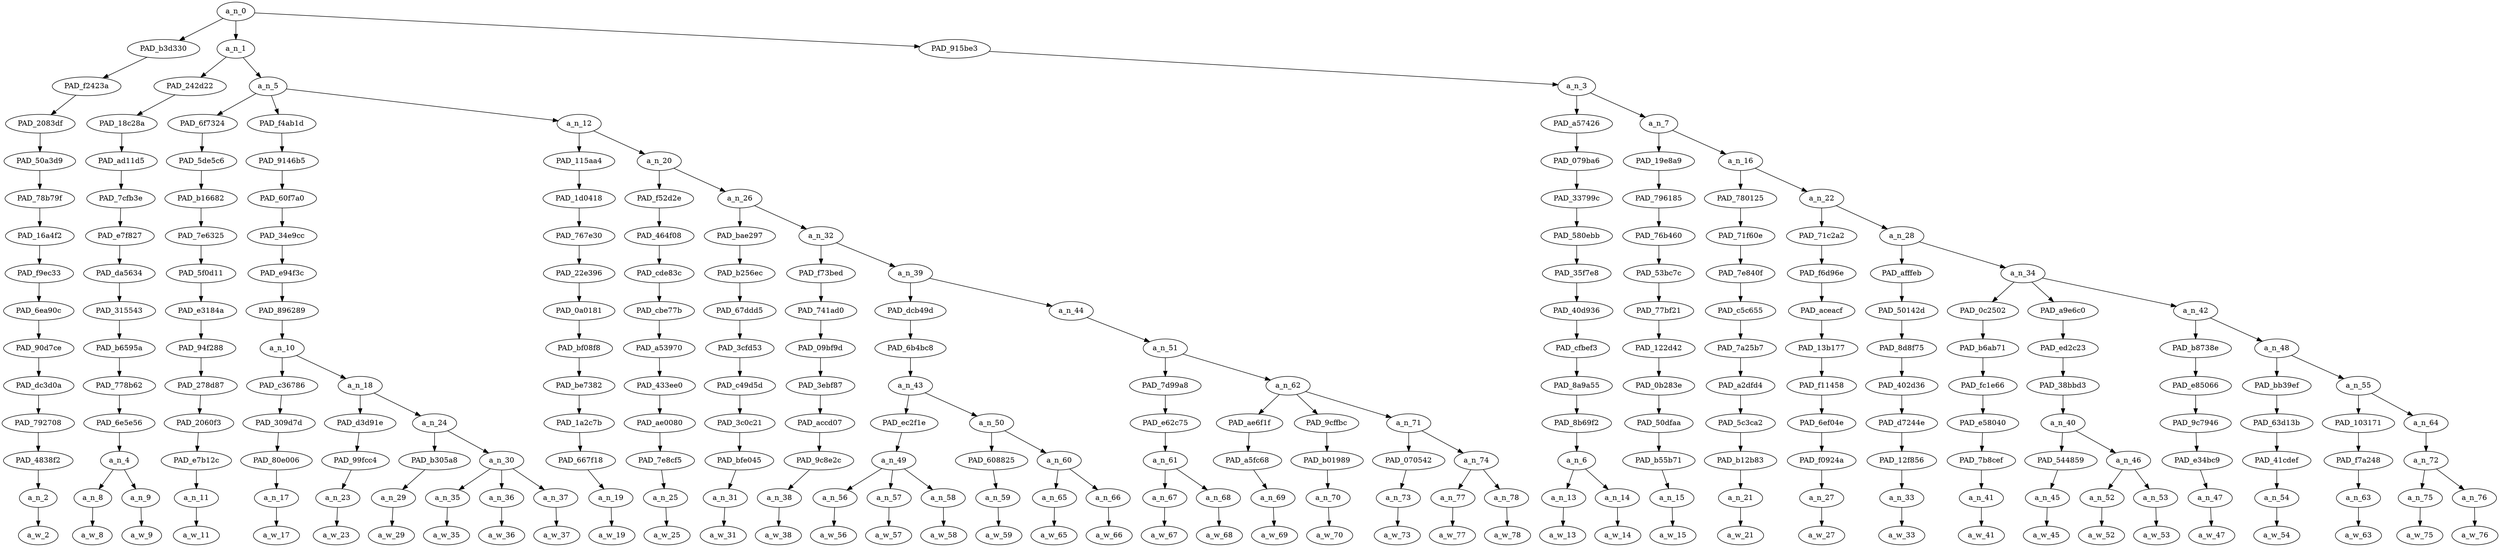 strict digraph "" {
	a_n_0	[div_dir=-1,
		index=0,
		level=14,
		pos="19.534071180555557,14!",
		text_span="[0, 1, 2, 3, 4, 5, 6, 7, 8, 9, 10, 11, 12, 13, 14, 15, 16, 17, 18, 19, 20, 21, 22, 23, 24, 25, 26, 27, 28, 29, 30, 31, 32, 33, 34, \
35, 36, 37, 38, 39, 40, 41]",
		value=1.00000001];
	PAD_b3d330	[div_dir=1,
		index=1,
		level=13,
		pos="26.0,13!",
		text_span="[26]",
		value=0.01470662];
	a_n_0 -> PAD_b3d330;
	a_n_1	[div_dir=1,
		index=0,
		level=13,
		pos="3.79296875,13!",
		text_span="[0, 1, 2, 3, 4, 5, 6, 7, 8, 9, 10, 11, 12, 13, 14, 15, 16, 17, 18, 19, 20, 21, 22, 23, 24, 25]",
		value=0.60907282];
	a_n_0 -> a_n_1;
	PAD_915be3	[div_dir=-1,
		index=2,
		level=13,
		pos="28.809244791666668,13!",
		text_span="[27, 28, 29, 30, 31, 32, 33, 34, 35, 36, 37, 38, 39, 40, 41]",
		value=0.37617632];
	a_n_0 -> PAD_915be3;
	PAD_f2423a	[div_dir=1,
		index=2,
		level=12,
		pos="26.0,12!",
		text_span="[26]",
		value=0.01470662];
	PAD_b3d330 -> PAD_f2423a;
	PAD_2083df	[div_dir=1,
		index=4,
		level=11,
		pos="26.0,11!",
		text_span="[26]",
		value=0.01470662];
	PAD_f2423a -> PAD_2083df;
	PAD_50a3d9	[div_dir=1,
		index=5,
		level=10,
		pos="26.0,10!",
		text_span="[26]",
		value=0.01470662];
	PAD_2083df -> PAD_50a3d9;
	PAD_78b79f	[div_dir=1,
		index=6,
		level=9,
		pos="26.0,9!",
		text_span="[26]",
		value=0.01470662];
	PAD_50a3d9 -> PAD_78b79f;
	PAD_16a4f2	[div_dir=1,
		index=7,
		level=8,
		pos="26.0,8!",
		text_span="[26]",
		value=0.01470662];
	PAD_78b79f -> PAD_16a4f2;
	PAD_f9ec33	[div_dir=1,
		index=8,
		level=7,
		pos="26.0,7!",
		text_span="[26]",
		value=0.01470662];
	PAD_16a4f2 -> PAD_f9ec33;
	PAD_6ea90c	[div_dir=1,
		index=9,
		level=6,
		pos="26.0,6!",
		text_span="[26]",
		value=0.01470662];
	PAD_f9ec33 -> PAD_6ea90c;
	PAD_90d7ce	[div_dir=1,
		index=9,
		level=5,
		pos="26.0,5!",
		text_span="[26]",
		value=0.01470662];
	PAD_6ea90c -> PAD_90d7ce;
	PAD_dc3d0a	[div_dir=1,
		index=11,
		level=4,
		pos="26.0,4!",
		text_span="[26]",
		value=0.01470662];
	PAD_90d7ce -> PAD_dc3d0a;
	PAD_792708	[div_dir=1,
		index=15,
		level=3,
		pos="26.0,3!",
		text_span="[26]",
		value=0.01470662];
	PAD_dc3d0a -> PAD_792708;
	PAD_4838f2	[div_dir=1,
		index=18,
		level=2,
		pos="26.0,2!",
		text_span="[26]",
		value=0.01470662];
	PAD_792708 -> PAD_4838f2;
	a_n_2	[div_dir=1,
		index=26,
		level=1,
		pos="26.0,1!",
		text_span="[26]",
		value=0.01470662];
	PAD_4838f2 -> a_n_2;
	a_w_2	[div_dir=0,
		index=26,
		level=0,
		pos="26,0!",
		text_span="[26]",
		value=and1];
	a_n_2 -> a_w_2;
	PAD_242d22	[div_dir=-1,
		index=0,
		level=12,
		pos="0.5,12!",
		text_span="[0, 1]",
		value=0.06684272];
	a_n_1 -> PAD_242d22;
	a_n_5	[div_dir=1,
		index=1,
		level=12,
		pos="7.0859375,12!",
		text_span="[2, 3, 4, 5, 6, 7, 8, 9, 10, 11, 12, 13, 14, 15, 16, 17, 18, 19, 20, 21, 22, 23, 24, 25]",
		value=0.54218155];
	a_n_1 -> a_n_5;
	PAD_18c28a	[div_dir=-1,
		index=0,
		level=11,
		pos="0.5,11!",
		text_span="[0, 1]",
		value=0.06684272];
	PAD_242d22 -> PAD_18c28a;
	PAD_ad11d5	[div_dir=-1,
		index=0,
		level=10,
		pos="0.5,10!",
		text_span="[0, 1]",
		value=0.06684272];
	PAD_18c28a -> PAD_ad11d5;
	PAD_7cfb3e	[div_dir=-1,
		index=0,
		level=9,
		pos="0.5,9!",
		text_span="[0, 1]",
		value=0.06684272];
	PAD_ad11d5 -> PAD_7cfb3e;
	PAD_e7f827	[div_dir=-1,
		index=0,
		level=8,
		pos="0.5,8!",
		text_span="[0, 1]",
		value=0.06684272];
	PAD_7cfb3e -> PAD_e7f827;
	PAD_da5634	[div_dir=-1,
		index=0,
		level=7,
		pos="0.5,7!",
		text_span="[0, 1]",
		value=0.06684272];
	PAD_e7f827 -> PAD_da5634;
	PAD_315543	[div_dir=-1,
		index=0,
		level=6,
		pos="0.5,6!",
		text_span="[0, 1]",
		value=0.06684272];
	PAD_da5634 -> PAD_315543;
	PAD_b6595a	[div_dir=-1,
		index=0,
		level=5,
		pos="0.5,5!",
		text_span="[0, 1]",
		value=0.06684272];
	PAD_315543 -> PAD_b6595a;
	PAD_778b62	[div_dir=-1,
		index=0,
		level=4,
		pos="0.5,4!",
		text_span="[0, 1]",
		value=0.06684272];
	PAD_b6595a -> PAD_778b62;
	PAD_6e5e56	[div_dir=-1,
		index=0,
		level=3,
		pos="0.5,3!",
		text_span="[0, 1]",
		value=0.06684272];
	PAD_778b62 -> PAD_6e5e56;
	a_n_4	[div_dir=-1,
		index=0,
		level=2,
		pos="0.5,2!",
		text_span="[0, 1]",
		value=0.06684272];
	PAD_6e5e56 -> a_n_4;
	a_n_8	[div_dir=-1,
		index=0,
		level=1,
		pos="0.0,1!",
		text_span="[0]",
		value=0.01816888];
	a_n_4 -> a_n_8;
	a_n_9	[div_dir=1,
		index=1,
		level=1,
		pos="1.0,1!",
		text_span="[1]",
		value=0.04862525];
	a_n_4 -> a_n_9;
	a_w_8	[div_dir=0,
		index=0,
		level=0,
		pos="0,0!",
		text_span="[0]",
		value=an];
	a_n_8 -> a_w_8;
	a_w_9	[div_dir=0,
		index=1,
		level=0,
		pos="1,0!",
		text_span="[1]",
		value=emp];
	a_n_9 -> a_w_9;
	PAD_6f7324	[div_dir=1,
		index=2,
		level=11,
		pos="8.0,11!",
		text_span="[8]",
		value=0.01491145];
	a_n_5 -> PAD_6f7324;
	PAD_f4ab1d	[div_dir=1,
		index=1,
		level=11,
		pos="3.0,11!",
		text_span="[2, 3, 4, 5, 6, 7]",
		value=0.18065812];
	a_n_5 -> PAD_f4ab1d;
	a_n_12	[div_dir=1,
		index=3,
		level=11,
		pos="10.2578125,11!",
		text_span="[9, 10, 11, 12, 13, 14, 15, 16, 17, 18, 19, 20, 21, 22, 23, 24, 25]",
		value=0.34654241];
	a_n_5 -> a_n_12;
	PAD_5de5c6	[div_dir=1,
		index=2,
		level=10,
		pos="8.0,10!",
		text_span="[8]",
		value=0.01491145];
	PAD_6f7324 -> PAD_5de5c6;
	PAD_b16682	[div_dir=1,
		index=2,
		level=9,
		pos="8.0,9!",
		text_span="[8]",
		value=0.01491145];
	PAD_5de5c6 -> PAD_b16682;
	PAD_7e6325	[div_dir=1,
		index=2,
		level=8,
		pos="8.0,8!",
		text_span="[8]",
		value=0.01491145];
	PAD_b16682 -> PAD_7e6325;
	PAD_5f0d11	[div_dir=1,
		index=2,
		level=7,
		pos="8.0,7!",
		text_span="[8]",
		value=0.01491145];
	PAD_7e6325 -> PAD_5f0d11;
	PAD_e3184a	[div_dir=1,
		index=2,
		level=6,
		pos="8.0,6!",
		text_span="[8]",
		value=0.01491145];
	PAD_5f0d11 -> PAD_e3184a;
	PAD_94f288	[div_dir=1,
		index=2,
		level=5,
		pos="8.0,5!",
		text_span="[8]",
		value=0.01491145];
	PAD_e3184a -> PAD_94f288;
	PAD_278d87	[div_dir=1,
		index=3,
		level=4,
		pos="8.0,4!",
		text_span="[8]",
		value=0.01491145];
	PAD_94f288 -> PAD_278d87;
	PAD_2060f3	[div_dir=1,
		index=4,
		level=3,
		pos="8.0,3!",
		text_span="[8]",
		value=0.01491145];
	PAD_278d87 -> PAD_2060f3;
	PAD_e7b12c	[div_dir=1,
		index=5,
		level=2,
		pos="8.0,2!",
		text_span="[8]",
		value=0.01491145];
	PAD_2060f3 -> PAD_e7b12c;
	a_n_11	[div_dir=1,
		index=8,
		level=1,
		pos="8.0,1!",
		text_span="[8]",
		value=0.01491145];
	PAD_e7b12c -> a_n_11;
	a_w_11	[div_dir=0,
		index=8,
		level=0,
		pos="8,0!",
		text_span="[8]",
		value=and];
	a_n_11 -> a_w_11;
	PAD_9146b5	[div_dir=1,
		index=1,
		level=10,
		pos="3.0,10!",
		text_span="[2, 3, 4, 5, 6, 7]",
		value=0.18065812];
	PAD_f4ab1d -> PAD_9146b5;
	PAD_60f7a0	[div_dir=1,
		index=1,
		level=9,
		pos="3.0,9!",
		text_span="[2, 3, 4, 5, 6, 7]",
		value=0.18065812];
	PAD_9146b5 -> PAD_60f7a0;
	PAD_34e9cc	[div_dir=1,
		index=1,
		level=8,
		pos="3.0,8!",
		text_span="[2, 3, 4, 5, 6, 7]",
		value=0.18065812];
	PAD_60f7a0 -> PAD_34e9cc;
	PAD_e94f3c	[div_dir=1,
		index=1,
		level=7,
		pos="3.0,7!",
		text_span="[2, 3, 4, 5, 6, 7]",
		value=0.18065812];
	PAD_34e9cc -> PAD_e94f3c;
	PAD_896289	[div_dir=1,
		index=1,
		level=6,
		pos="3.0,6!",
		text_span="[2, 3, 4, 5, 6, 7]",
		value=0.18065812];
	PAD_e94f3c -> PAD_896289;
	a_n_10	[div_dir=1,
		index=1,
		level=5,
		pos="3.0,5!",
		text_span="[2, 3, 4, 5, 6, 7]",
		value=0.18065812];
	PAD_896289 -> a_n_10;
	PAD_c36786	[div_dir=1,
		index=1,
		level=4,
		pos="2.0,4!",
		text_span="[2]",
		value=0.02148224];
	a_n_10 -> PAD_c36786;
	a_n_18	[div_dir=1,
		index=2,
		level=4,
		pos="4.0,4!",
		text_span="[3, 4, 5, 6, 7]",
		value=0.15912809];
	a_n_10 -> a_n_18;
	PAD_309d7d	[div_dir=1,
		index=1,
		level=3,
		pos="2.0,3!",
		text_span="[2]",
		value=0.02148224];
	PAD_c36786 -> PAD_309d7d;
	PAD_80e006	[div_dir=1,
		index=1,
		level=2,
		pos="2.0,2!",
		text_span="[2]",
		value=0.02148224];
	PAD_309d7d -> PAD_80e006;
	a_n_17	[div_dir=1,
		index=2,
		level=1,
		pos="2.0,1!",
		text_span="[2]",
		value=0.02148224];
	PAD_80e006 -> a_n_17;
	a_w_17	[div_dir=0,
		index=2,
		level=0,
		pos="2,0!",
		text_span="[2]",
		value=is];
	a_n_17 -> a_w_17;
	PAD_d3d91e	[div_dir=-1,
		index=2,
		level=3,
		pos="3.0,3!",
		text_span="[3]",
		value=0.02690580];
	a_n_18 -> PAD_d3d91e;
	a_n_24	[div_dir=1,
		index=3,
		level=3,
		pos="5.0,3!",
		text_span="[4, 5, 6, 7]",
		value=0.13218811];
	a_n_18 -> a_n_24;
	PAD_99fcc4	[div_dir=-1,
		index=2,
		level=2,
		pos="3.0,2!",
		text_span="[3]",
		value=0.02690580];
	PAD_d3d91e -> PAD_99fcc4;
	a_n_23	[div_dir=-1,
		index=3,
		level=1,
		pos="3.0,1!",
		text_span="[3]",
		value=0.02690580];
	PAD_99fcc4 -> a_n_23;
	a_w_23	[div_dir=0,
		index=3,
		level=0,
		pos="3,0!",
		text_span="[3]",
		value=generated];
	a_n_23 -> a_w_23;
	PAD_b305a8	[div_dir=-1,
		index=3,
		level=2,
		pos="4.0,2!",
		text_span="[4]",
		value=0.01914610];
	a_n_24 -> PAD_b305a8;
	a_n_30	[div_dir=1,
		index=4,
		level=2,
		pos="6.0,2!",
		text_span="[5, 6, 7]",
		value=0.11298293];
	a_n_24 -> a_n_30;
	a_n_29	[div_dir=-1,
		index=4,
		level=1,
		pos="4.0,1!",
		text_span="[4]",
		value=0.01914610];
	PAD_b305a8 -> a_n_29;
	a_w_29	[div_dir=0,
		index=4,
		level=0,
		pos="4,0!",
		text_span="[4]",
		value=via];
	a_n_29 -> a_w_29;
	a_n_35	[div_dir=-1,
		index=5,
		level=1,
		pos="5.0,1!",
		text_span="[5]",
		value=0.01811733];
	a_n_30 -> a_n_35;
	a_n_36	[div_dir=1,
		index=6,
		level=1,
		pos="6.0,1!",
		text_span="[6]",
		value=0.05423168];
	a_n_30 -> a_n_36;
	a_n_37	[div_dir=1,
		index=7,
		level=1,
		pos="7.0,1!",
		text_span="[7]",
		value=0.04055831];
	a_n_30 -> a_n_37;
	a_w_35	[div_dir=0,
		index=5,
		level=0,
		pos="5,0!",
		text_span="[5]",
		value=the];
	a_n_35 -> a_w_35;
	a_w_36	[div_dir=0,
		index=6,
		level=0,
		pos="6,0!",
		text_span="[6]",
		value=atomic];
	a_n_36 -> a_w_36;
	a_w_37	[div_dir=0,
		index=7,
		level=0,
		pos="7,0!",
		text_span="[7]",
		value=explosion];
	a_n_37 -> a_w_37;
	PAD_115aa4	[div_dir=1,
		index=3,
		level=10,
		pos="9.0,10!",
		text_span="[9]",
		value=0.01321803];
	a_n_12 -> PAD_115aa4;
	a_n_20	[div_dir=1,
		index=4,
		level=10,
		pos="11.515625,10!",
		text_span="[10, 11, 12, 13, 14, 15, 16, 17, 18, 19, 20, 21, 22, 23, 24, 25]",
		value=0.33327131];
	a_n_12 -> a_n_20;
	PAD_1d0418	[div_dir=1,
		index=3,
		level=9,
		pos="9.0,9!",
		text_span="[9]",
		value=0.01321803];
	PAD_115aa4 -> PAD_1d0418;
	PAD_767e30	[div_dir=1,
		index=3,
		level=8,
		pos="9.0,8!",
		text_span="[9]",
		value=0.01321803];
	PAD_1d0418 -> PAD_767e30;
	PAD_22e396	[div_dir=1,
		index=3,
		level=7,
		pos="9.0,7!",
		text_span="[9]",
		value=0.01321803];
	PAD_767e30 -> PAD_22e396;
	PAD_0a0181	[div_dir=1,
		index=3,
		level=6,
		pos="9.0,6!",
		text_span="[9]",
		value=0.01321803];
	PAD_22e396 -> PAD_0a0181;
	PAD_bf08f8	[div_dir=1,
		index=3,
		level=5,
		pos="9.0,5!",
		text_span="[9]",
		value=0.01321803];
	PAD_0a0181 -> PAD_bf08f8;
	PAD_be7382	[div_dir=1,
		index=4,
		level=4,
		pos="9.0,4!",
		text_span="[9]",
		value=0.01321803];
	PAD_bf08f8 -> PAD_be7382;
	PAD_1a2c7b	[div_dir=1,
		index=5,
		level=3,
		pos="9.0,3!",
		text_span="[9]",
		value=0.01321803];
	PAD_be7382 -> PAD_1a2c7b;
	PAD_667f18	[div_dir=1,
		index=6,
		level=2,
		pos="9.0,2!",
		text_span="[9]",
		value=0.01321803];
	PAD_1a2c7b -> PAD_667f18;
	a_n_19	[div_dir=1,
		index=9,
		level=1,
		pos="9.0,1!",
		text_span="[9]",
		value=0.01321803];
	PAD_667f18 -> a_n_19;
	a_w_19	[div_dir=0,
		index=9,
		level=0,
		pos="9,0!",
		text_span="[9]",
		value=could];
	a_n_19 -> a_w_19;
	PAD_f52d2e	[div_dir=1,
		index=4,
		level=9,
		pos="10.0,9!",
		text_span="[10]",
		value=0.01148617];
	a_n_20 -> PAD_f52d2e;
	a_n_26	[div_dir=1,
		index=5,
		level=9,
		pos="13.03125,9!",
		text_span="[11, 12, 13, 14, 15, 16, 17, 18, 19, 20, 21, 22, 23, 24, 25]",
		value=0.32173925];
	a_n_20 -> a_n_26;
	PAD_464f08	[div_dir=1,
		index=4,
		level=8,
		pos="10.0,8!",
		text_span="[10]",
		value=0.01148617];
	PAD_f52d2e -> PAD_464f08;
	PAD_cde83c	[div_dir=1,
		index=4,
		level=7,
		pos="10.0,7!",
		text_span="[10]",
		value=0.01148617];
	PAD_464f08 -> PAD_cde83c;
	PAD_cbe77b	[div_dir=1,
		index=4,
		level=6,
		pos="10.0,6!",
		text_span="[10]",
		value=0.01148617];
	PAD_cde83c -> PAD_cbe77b;
	PAD_a53970	[div_dir=1,
		index=4,
		level=5,
		pos="10.0,5!",
		text_span="[10]",
		value=0.01148617];
	PAD_cbe77b -> PAD_a53970;
	PAD_433ee0	[div_dir=1,
		index=5,
		level=4,
		pos="10.0,4!",
		text_span="[10]",
		value=0.01148617];
	PAD_a53970 -> PAD_433ee0;
	PAD_ae0080	[div_dir=1,
		index=6,
		level=3,
		pos="10.0,3!",
		text_span="[10]",
		value=0.01148617];
	PAD_433ee0 -> PAD_ae0080;
	PAD_7e8cf5	[div_dir=1,
		index=7,
		level=2,
		pos="10.0,2!",
		text_span="[10]",
		value=0.01148617];
	PAD_ae0080 -> PAD_7e8cf5;
	a_n_25	[div_dir=1,
		index=10,
		level=1,
		pos="10.0,1!",
		text_span="[10]",
		value=0.01148617];
	PAD_7e8cf5 -> a_n_25;
	a_w_25	[div_dir=0,
		index=10,
		level=0,
		pos="10,0!",
		text_span="[10]",
		value=be];
	a_n_25 -> a_w_25;
	PAD_bae297	[div_dir=1,
		index=5,
		level=8,
		pos="11.0,8!",
		text_span="[11]",
		value=0.02024483];
	a_n_26 -> PAD_bae297;
	a_n_32	[div_dir=1,
		index=6,
		level=8,
		pos="15.0625,8!",
		text_span="[12, 13, 14, 15, 16, 17, 18, 19, 20, 21, 22, 23, 24, 25]",
		value=0.30145394];
	a_n_26 -> a_n_32;
	PAD_b256ec	[div_dir=1,
		index=5,
		level=7,
		pos="11.0,7!",
		text_span="[11]",
		value=0.02024483];
	PAD_bae297 -> PAD_b256ec;
	PAD_67ddd5	[div_dir=1,
		index=5,
		level=6,
		pos="11.0,6!",
		text_span="[11]",
		value=0.02024483];
	PAD_b256ec -> PAD_67ddd5;
	PAD_3cfd53	[div_dir=1,
		index=5,
		level=5,
		pos="11.0,5!",
		text_span="[11]",
		value=0.02024483];
	PAD_67ddd5 -> PAD_3cfd53;
	PAD_c49d5d	[div_dir=1,
		index=6,
		level=4,
		pos="11.0,4!",
		text_span="[11]",
		value=0.02024483];
	PAD_3cfd53 -> PAD_c49d5d;
	PAD_3c0c21	[div_dir=1,
		index=7,
		level=3,
		pos="11.0,3!",
		text_span="[11]",
		value=0.02024483];
	PAD_c49d5d -> PAD_3c0c21;
	PAD_bfe045	[div_dir=1,
		index=8,
		level=2,
		pos="11.0,2!",
		text_span="[11]",
		value=0.02024483];
	PAD_3c0c21 -> PAD_bfe045;
	a_n_31	[div_dir=1,
		index=11,
		level=1,
		pos="11.0,1!",
		text_span="[11]",
		value=0.02024483];
	PAD_bfe045 -> a_n_31;
	a_w_31	[div_dir=0,
		index=11,
		level=0,
		pos="11,0!",
		text_span="[11]",
		value=created];
	a_n_31 -> a_w_31;
	PAD_f73bed	[div_dir=-1,
		index=6,
		level=7,
		pos="12.0,7!",
		text_span="[12]",
		value=0.01366323];
	a_n_32 -> PAD_f73bed;
	a_n_39	[div_dir=1,
		index=7,
		level=7,
		pos="18.125,7!",
		text_span="[13, 14, 15, 16, 17, 18, 19, 20, 21, 22, 23, 24, 25]",
		value=0.28775243];
	a_n_32 -> a_n_39;
	PAD_741ad0	[div_dir=-1,
		index=6,
		level=6,
		pos="12.0,6!",
		text_span="[12]",
		value=0.01366323];
	PAD_f73bed -> PAD_741ad0;
	PAD_09bf9d	[div_dir=-1,
		index=6,
		level=5,
		pos="12.0,5!",
		text_span="[12]",
		value=0.01366323];
	PAD_741ad0 -> PAD_09bf9d;
	PAD_3ebf87	[div_dir=-1,
		index=7,
		level=4,
		pos="12.0,4!",
		text_span="[12]",
		value=0.01366323];
	PAD_09bf9d -> PAD_3ebf87;
	PAD_accd07	[div_dir=-1,
		index=8,
		level=3,
		pos="12.0,3!",
		text_span="[12]",
		value=0.01366323];
	PAD_3ebf87 -> PAD_accd07;
	PAD_9c8e2c	[div_dir=-1,
		index=9,
		level=2,
		pos="12.0,2!",
		text_span="[12]",
		value=0.01366323];
	PAD_accd07 -> PAD_9c8e2c;
	a_n_38	[div_dir=-1,
		index=12,
		level=1,
		pos="12.0,1!",
		text_span="[12]",
		value=0.01366323];
	PAD_9c8e2c -> a_n_38;
	a_w_38	[div_dir=0,
		index=12,
		level=0,
		pos="12,0!",
		text_span="[12]",
		value=over];
	a_n_38 -> a_w_38;
	PAD_dcb49d	[div_dir=1,
		index=7,
		level=6,
		pos="15.375,6!",
		text_span="[13, 14, 15, 16, 17, 18]",
		value=0.12873370];
	a_n_39 -> PAD_dcb49d;
	a_n_44	[div_dir=1,
		index=8,
		level=6,
		pos="20.875,6!",
		text_span="[19, 20, 21, 22, 23, 24, 25]",
		value=0.15897855];
	a_n_39 -> a_n_44;
	PAD_6b4bc8	[div_dir=1,
		index=7,
		level=5,
		pos="15.375,5!",
		text_span="[13, 14, 15, 16, 17, 18]",
		value=0.12873370];
	PAD_dcb49d -> PAD_6b4bc8;
	a_n_43	[div_dir=1,
		index=8,
		level=4,
		pos="15.375,4!",
		text_span="[13, 14, 15, 16, 17, 18]",
		value=0.12873370];
	PAD_6b4bc8 -> a_n_43;
	PAD_ec2f1e	[div_dir=1,
		index=9,
		level=3,
		pos="14.0,3!",
		text_span="[13, 14, 15]",
		value=0.07736241];
	a_n_43 -> PAD_ec2f1e;
	a_n_50	[div_dir=-1,
		index=10,
		level=3,
		pos="16.75,3!",
		text_span="[16, 17, 18]",
		value=0.05135021];
	a_n_43 -> a_n_50;
	a_n_49	[div_dir=1,
		index=10,
		level=2,
		pos="14.0,2!",
		text_span="[13, 14, 15]",
		value=0.07736241];
	PAD_ec2f1e -> a_n_49;
	a_n_56	[div_dir=1,
		index=13,
		level=1,
		pos="13.0,1!",
		text_span="[13]",
		value=0.01382356];
	a_n_49 -> a_n_56;
	a_n_57	[div_dir=1,
		index=14,
		level=1,
		pos="14.0,1!",
		text_span="[14]",
		value=0.03785792];
	a_n_49 -> a_n_57;
	a_n_58	[div_dir=1,
		index=15,
		level=1,
		pos="15.0,1!",
		text_span="[15]",
		value=0.02563860];
	a_n_49 -> a_n_58;
	a_w_56	[div_dir=0,
		index=13,
		level=0,
		pos="13,0!",
		text_span="[13]",
		value=the1];
	a_n_56 -> a_w_56;
	a_w_57	[div_dir=0,
		index=14,
		level=0,
		pos="14,0!",
		text_span="[14]",
		value=continent];
	a_n_57 -> a_w_57;
	a_w_58	[div_dir=0,
		index=15,
		level=0,
		pos="15,0!",
		text_span="[15]",
		value=miles];
	a_n_58 -> a_w_58;
	PAD_608825	[div_dir=1,
		index=11,
		level=2,
		pos="16.0,2!",
		text_span="[16]",
		value=0.01432721];
	a_n_50 -> PAD_608825;
	a_n_60	[div_dir=-1,
		index=12,
		level=2,
		pos="17.5,2!",
		text_span="[17, 18]",
		value=0.03701102];
	a_n_50 -> a_n_60;
	a_n_59	[div_dir=1,
		index=16,
		level=1,
		pos="16.0,1!",
		text_span="[16]",
		value=0.01432721];
	PAD_608825 -> a_n_59;
	a_w_59	[div_dir=0,
		index=16,
		level=0,
		pos="16,0!",
		text_span="[16]",
		value=in];
	a_n_59 -> a_w_59;
	a_n_65	[div_dir=-1,
		index=17,
		level=1,
		pos="17.0,1!",
		text_span="[17]",
		value=0.01399883];
	a_n_60 -> a_n_65;
	a_n_66	[div_dir=-1,
		index=18,
		level=1,
		pos="18.0,1!",
		text_span="[18]",
		value=0.02296892];
	a_n_60 -> a_n_66;
	a_w_65	[div_dir=0,
		index=17,
		level=0,
		pos="17,0!",
		text_span="[17]",
		value=the2];
	a_n_65 -> a_w_65;
	a_w_66	[div_dir=0,
		index=18,
		level=0,
		pos="18,0!",
		text_span="[18]",
		value=air];
	a_n_66 -> a_w_66;
	a_n_51	[div_dir=1,
		index=8,
		level=5,
		pos="20.875,5!",
		text_span="[19, 20, 21, 22, 23, 24, 25]",
		value=0.15894327];
	a_n_44 -> a_n_51;
	PAD_7d99a8	[div_dir=-1,
		index=9,
		level=4,
		pos="19.5,4!",
		text_span="[19, 20]",
		value=0.07537887];
	a_n_51 -> PAD_7d99a8;
	a_n_62	[div_dir=1,
		index=10,
		level=4,
		pos="22.25,4!",
		text_span="[21, 22, 23, 24, 25]",
		value=0.08352913];
	a_n_51 -> a_n_62;
	PAD_e62c75	[div_dir=-1,
		index=11,
		level=3,
		pos="19.5,3!",
		text_span="[19, 20]",
		value=0.07537887];
	PAD_7d99a8 -> PAD_e62c75;
	a_n_61	[div_dir=-1,
		index=13,
		level=2,
		pos="19.5,2!",
		text_span="[19, 20]",
		value=0.07537887];
	PAD_e62c75 -> a_n_61;
	a_n_67	[div_dir=1,
		index=19,
		level=1,
		pos="19.0,1!",
		text_span="[19]",
		value=0.01882282];
	a_n_61 -> a_n_67;
	a_n_68	[div_dir=-1,
		index=20,
		level=1,
		pos="20.0,1!",
		text_span="[20]",
		value=0.05650134];
	a_n_61 -> a_n_68;
	a_w_67	[div_dir=0,
		index=19,
		level=0,
		pos="19,0!",
		text_span="[19]",
		value=the3];
	a_n_67 -> a_w_67;
	a_w_68	[div_dir=0,
		index=20,
		level=0,
		pos="20,0!",
		text_span="[20]",
		value=fallout];
	a_n_68 -> a_w_68;
	PAD_ae6f1f	[div_dir=1,
		index=12,
		level=3,
		pos="21.0,3!",
		text_span="[21]",
		value=0.01562820];
	a_n_62 -> PAD_ae6f1f;
	PAD_9cffbc	[div_dir=1,
		index=13,
		level=3,
		pos="22.0,3!",
		text_span="[22]",
		value=0.01918807];
	a_n_62 -> PAD_9cffbc;
	a_n_71	[div_dir=1,
		index=14,
		level=3,
		pos="23.75,3!",
		text_span="[23, 24, 25]",
		value=0.04863755];
	a_n_62 -> a_n_71;
	PAD_a5fc68	[div_dir=1,
		index=14,
		level=2,
		pos="21.0,2!",
		text_span="[21]",
		value=0.01562820];
	PAD_ae6f1f -> PAD_a5fc68;
	a_n_69	[div_dir=1,
		index=21,
		level=1,
		pos="21.0,1!",
		text_span="[21]",
		value=0.01562820];
	PAD_a5fc68 -> a_n_69;
	a_w_69	[div_dir=0,
		index=21,
		level=0,
		pos="21,0!",
		text_span="[21]",
		value=would];
	a_n_69 -> a_w_69;
	PAD_b01989	[div_dir=1,
		index=15,
		level=2,
		pos="22.0,2!",
		text_span="[22]",
		value=0.01918807];
	PAD_9cffbc -> PAD_b01989;
	a_n_70	[div_dir=1,
		index=22,
		level=1,
		pos="22.0,1!",
		text_span="[22]",
		value=0.01918807];
	PAD_b01989 -> a_n_70;
	a_w_70	[div_dir=0,
		index=22,
		level=0,
		pos="22,0!",
		text_span="[22]",
		value=likely];
	a_n_70 -> a_w_70;
	PAD_070542	[div_dir=-1,
		index=16,
		level=2,
		pos="23.0,2!",
		text_span="[23]",
		value=0.01538376];
	a_n_71 -> PAD_070542;
	a_n_74	[div_dir=1,
		index=17,
		level=2,
		pos="24.5,2!",
		text_span="[24, 25]",
		value=0.03320641];
	a_n_71 -> a_n_74;
	a_n_73	[div_dir=-1,
		index=23,
		level=1,
		pos="23.0,1!",
		text_span="[23]",
		value=0.01538376];
	PAD_070542 -> a_n_73;
	a_w_73	[div_dir=0,
		index=23,
		level=0,
		pos="23,0!",
		text_span="[23]",
		value=stay];
	a_n_73 -> a_w_73;
	a_n_77	[div_dir=1,
		index=24,
		level=1,
		pos="24.0,1!",
		text_span="[24]",
		value=0.01259476];
	a_n_74 -> a_n_77;
	a_n_78	[div_dir=1,
		index=25,
		level=1,
		pos="25.0,1!",
		text_span="[25]",
		value=0.02052278];
	a_n_74 -> a_n_78;
	a_w_77	[div_dir=0,
		index=24,
		level=0,
		pos="24,0!",
		text_span="[24]",
		value=in1];
	a_n_77 -> a_w_77;
	a_w_78	[div_dir=0,
		index=25,
		level=0,
		pos="25,0!",
		text_span="[25]",
		value=space];
	a_n_78 -> a_w_78;
	a_n_3	[div_dir=-1,
		index=3,
		level=12,
		pos="28.809244791666668,12!",
		text_span="[27, 28, 29, 30, 31, 32, 33, 34, 35, 36, 37, 38, 39, 40, 41]",
		value=0.37617632];
	PAD_915be3 -> a_n_3;
	PAD_a57426	[div_dir=-1,
		index=5,
		level=11,
		pos="27.5,11!",
		text_span="[27, 28]",
		value=0.07281296];
	a_n_3 -> PAD_a57426;
	a_n_7	[div_dir=-1,
		index=6,
		level=11,
		pos="30.118489583333336,11!",
		text_span="[29, 30, 31, 32, 33, 34, 35, 36, 37, 38, 39, 40, 41]",
		value=0.30321593];
	a_n_3 -> a_n_7;
	PAD_079ba6	[div_dir=-1,
		index=6,
		level=10,
		pos="27.5,10!",
		text_span="[27, 28]",
		value=0.07281296];
	PAD_a57426 -> PAD_079ba6;
	PAD_33799c	[div_dir=-1,
		index=7,
		level=9,
		pos="27.5,9!",
		text_span="[27, 28]",
		value=0.07281296];
	PAD_079ba6 -> PAD_33799c;
	PAD_580ebb	[div_dir=-1,
		index=8,
		level=8,
		pos="27.5,8!",
		text_span="[27, 28]",
		value=0.07281296];
	PAD_33799c -> PAD_580ebb;
	PAD_35f7e8	[div_dir=-1,
		index=9,
		level=7,
		pos="27.5,7!",
		text_span="[27, 28]",
		value=0.07281296];
	PAD_580ebb -> PAD_35f7e8;
	PAD_40d936	[div_dir=-1,
		index=10,
		level=6,
		pos="27.5,6!",
		text_span="[27, 28]",
		value=0.07281296];
	PAD_35f7e8 -> PAD_40d936;
	PAD_cfbef3	[div_dir=-1,
		index=10,
		level=5,
		pos="27.5,5!",
		text_span="[27, 28]",
		value=0.07281296];
	PAD_40d936 -> PAD_cfbef3;
	PAD_8a9a55	[div_dir=-1,
		index=12,
		level=4,
		pos="27.5,4!",
		text_span="[27, 28]",
		value=0.07281296];
	PAD_cfbef3 -> PAD_8a9a55;
	PAD_8b69f2	[div_dir=-1,
		index=16,
		level=3,
		pos="27.5,3!",
		text_span="[27, 28]",
		value=0.07281296];
	PAD_8a9a55 -> PAD_8b69f2;
	a_n_6	[div_dir=-1,
		index=19,
		level=2,
		pos="27.5,2!",
		text_span="[27, 28]",
		value=0.07281296];
	PAD_8b69f2 -> a_n_6;
	a_n_13	[div_dir=1,
		index=27,
		level=1,
		pos="27.0,1!",
		text_span="[27]",
		value=0.01914007];
	a_n_6 -> a_n_13;
	a_n_14	[div_dir=-1,
		index=28,
		level=1,
		pos="28.0,1!",
		text_span="[28]",
		value=0.05344045];
	a_n_6 -> a_n_14;
	a_w_13	[div_dir=0,
		index=27,
		level=0,
		pos="27,0!",
		text_span="[27]",
		value=the4];
	a_n_13 -> a_w_13;
	a_w_14	[div_dir=0,
		index=28,
		level=0,
		pos="28,0!",
		text_span="[28]",
		value=housing];
	a_n_14 -> a_w_14;
	PAD_19e8a9	[div_dir=1,
		index=7,
		level=10,
		pos="29.0,10!",
		text_span="[29]",
		value=0.01724801];
	a_n_7 -> PAD_19e8a9;
	a_n_16	[div_dir=-1,
		index=8,
		level=10,
		pos="31.236979166666668,10!",
		text_span="[30, 31, 32, 33, 34, 35, 36, 37, 38, 39, 40, 41]",
		value=0.28590108];
	a_n_7 -> a_n_16;
	PAD_796185	[div_dir=1,
		index=8,
		level=9,
		pos="29.0,9!",
		text_span="[29]",
		value=0.01724801];
	PAD_19e8a9 -> PAD_796185;
	PAD_76b460	[div_dir=1,
		index=9,
		level=8,
		pos="29.0,8!",
		text_span="[29]",
		value=0.01724801];
	PAD_796185 -> PAD_76b460;
	PAD_53bc7c	[div_dir=1,
		index=10,
		level=7,
		pos="29.0,7!",
		text_span="[29]",
		value=0.01724801];
	PAD_76b460 -> PAD_53bc7c;
	PAD_77bf21	[div_dir=1,
		index=11,
		level=6,
		pos="29.0,6!",
		text_span="[29]",
		value=0.01724801];
	PAD_53bc7c -> PAD_77bf21;
	PAD_122d42	[div_dir=1,
		index=11,
		level=5,
		pos="29.0,5!",
		text_span="[29]",
		value=0.01724801];
	PAD_77bf21 -> PAD_122d42;
	PAD_0b283e	[div_dir=1,
		index=13,
		level=4,
		pos="29.0,4!",
		text_span="[29]",
		value=0.01724801];
	PAD_122d42 -> PAD_0b283e;
	PAD_50dfaa	[div_dir=1,
		index=17,
		level=3,
		pos="29.0,3!",
		text_span="[29]",
		value=0.01724801];
	PAD_0b283e -> PAD_50dfaa;
	PAD_b55b71	[div_dir=1,
		index=20,
		level=2,
		pos="29.0,2!",
		text_span="[29]",
		value=0.01724801];
	PAD_50dfaa -> PAD_b55b71;
	a_n_15	[div_dir=1,
		index=29,
		level=1,
		pos="29.0,1!",
		text_span="[29]",
		value=0.01724801];
	PAD_b55b71 -> a_n_15;
	a_w_15	[div_dir=0,
		index=29,
		level=0,
		pos="29,0!",
		text_span="[29]",
		value=could1];
	a_n_15 -> a_w_15;
	PAD_780125	[div_dir=1,
		index=9,
		level=9,
		pos="30.0,9!",
		text_span="[30]",
		value=0.01449569];
	a_n_16 -> PAD_780125;
	a_n_22	[div_dir=-1,
		index=10,
		level=9,
		pos="32.473958333333336,9!",
		text_span="[31, 32, 33, 34, 35, 36, 37, 38, 39, 40, 41]",
		value=0.27129273];
	a_n_16 -> a_n_22;
	PAD_71f60e	[div_dir=1,
		index=10,
		level=8,
		pos="30.0,8!",
		text_span="[30]",
		value=0.01449569];
	PAD_780125 -> PAD_71f60e;
	PAD_7e840f	[div_dir=1,
		index=11,
		level=7,
		pos="30.0,7!",
		text_span="[30]",
		value=0.01449569];
	PAD_71f60e -> PAD_7e840f;
	PAD_c5c655	[div_dir=1,
		index=12,
		level=6,
		pos="30.0,6!",
		text_span="[30]",
		value=0.01449569];
	PAD_7e840f -> PAD_c5c655;
	PAD_7a25b7	[div_dir=1,
		index=12,
		level=5,
		pos="30.0,5!",
		text_span="[30]",
		value=0.01449569];
	PAD_c5c655 -> PAD_7a25b7;
	PAD_a2dfd4	[div_dir=1,
		index=14,
		level=4,
		pos="30.0,4!",
		text_span="[30]",
		value=0.01449569];
	PAD_7a25b7 -> PAD_a2dfd4;
	PAD_5c3ca2	[div_dir=1,
		index=18,
		level=3,
		pos="30.0,3!",
		text_span="[30]",
		value=0.01449569];
	PAD_a2dfd4 -> PAD_5c3ca2;
	PAD_b12b83	[div_dir=1,
		index=21,
		level=2,
		pos="30.0,2!",
		text_span="[30]",
		value=0.01449569];
	PAD_5c3ca2 -> PAD_b12b83;
	a_n_21	[div_dir=1,
		index=30,
		level=1,
		pos="30.0,1!",
		text_span="[30]",
		value=0.01449569];
	PAD_b12b83 -> a_n_21;
	a_w_21	[div_dir=0,
		index=30,
		level=0,
		pos="30,0!",
		text_span="[30]",
		value=be1];
	a_n_21 -> a_w_21;
	PAD_71c2a2	[div_dir=1,
		index=11,
		level=8,
		pos="31.0,8!",
		text_span="[31]",
		value=0.02352725];
	a_n_22 -> PAD_71c2a2;
	a_n_28	[div_dir=-1,
		index=12,
		level=8,
		pos="33.94791666666667,8!",
		text_span="[32, 33, 34, 35, 36, 37, 38, 39, 40, 41]",
		value=0.24763833];
	a_n_22 -> a_n_28;
	PAD_f6d96e	[div_dir=1,
		index=12,
		level=7,
		pos="31.0,7!",
		text_span="[31]",
		value=0.02352725];
	PAD_71c2a2 -> PAD_f6d96e;
	PAD_aceacf	[div_dir=1,
		index=13,
		level=6,
		pos="31.0,6!",
		text_span="[31]",
		value=0.02352725];
	PAD_f6d96e -> PAD_aceacf;
	PAD_13b177	[div_dir=1,
		index=13,
		level=5,
		pos="31.0,5!",
		text_span="[31]",
		value=0.02352725];
	PAD_aceacf -> PAD_13b177;
	PAD_f11458	[div_dir=1,
		index=15,
		level=4,
		pos="31.0,4!",
		text_span="[31]",
		value=0.02352725];
	PAD_13b177 -> PAD_f11458;
	PAD_6ef04e	[div_dir=1,
		index=19,
		level=3,
		pos="31.0,3!",
		text_span="[31]",
		value=0.02352725];
	PAD_f11458 -> PAD_6ef04e;
	PAD_f0924a	[div_dir=1,
		index=22,
		level=2,
		pos="31.0,2!",
		text_span="[31]",
		value=0.02352725];
	PAD_6ef04e -> PAD_f0924a;
	a_n_27	[div_dir=1,
		index=31,
		level=1,
		pos="31.0,1!",
		text_span="[31]",
		value=0.02352725];
	PAD_f0924a -> a_n_27;
	a_w_27	[div_dir=0,
		index=31,
		level=0,
		pos="31,0!",
		text_span="[31]",
		value=available];
	a_n_27 -> a_w_27;
	PAD_afffeb	[div_dir=-1,
		index=13,
		level=7,
		pos="32.0,7!",
		text_span="[32]",
		value=0.01464274];
	a_n_28 -> PAD_afffeb;
	a_n_34	[div_dir=-1,
		index=14,
		level=7,
		pos="35.895833333333336,7!",
		text_span="[33, 34, 35, 36, 37, 38, 39, 40, 41]",
		value=0.23285142];
	a_n_28 -> a_n_34;
	PAD_50142d	[div_dir=-1,
		index=14,
		level=6,
		pos="32.0,6!",
		text_span="[32]",
		value=0.01464274];
	PAD_afffeb -> PAD_50142d;
	PAD_8d8f75	[div_dir=-1,
		index=14,
		level=5,
		pos="32.0,5!",
		text_span="[32]",
		value=0.01464274];
	PAD_50142d -> PAD_8d8f75;
	PAD_402d36	[div_dir=-1,
		index=16,
		level=4,
		pos="32.0,4!",
		text_span="[32]",
		value=0.01464274];
	PAD_8d8f75 -> PAD_402d36;
	PAD_d7244e	[div_dir=-1,
		index=20,
		level=3,
		pos="32.0,3!",
		text_span="[32]",
		value=0.01464274];
	PAD_402d36 -> PAD_d7244e;
	PAD_12f856	[div_dir=-1,
		index=23,
		level=2,
		pos="32.0,2!",
		text_span="[32]",
		value=0.01464274];
	PAD_d7244e -> PAD_12f856;
	a_n_33	[div_dir=-1,
		index=32,
		level=1,
		pos="32.0,1!",
		text_span="[32]",
		value=0.01464274];
	PAD_12f856 -> a_n_33;
	a_w_33	[div_dir=0,
		index=32,
		level=0,
		pos="32,0!",
		text_span="[32]",
		value=to];
	a_n_33 -> a_w_33;
	PAD_0c2502	[div_dir=1,
		index=16,
		level=6,
		pos="36.0,6!",
		text_span="[36]",
		value=0.02171788];
	a_n_34 -> PAD_0c2502;
	PAD_a9e6c0	[div_dir=-1,
		index=15,
		level=6,
		pos="33.75,6!",
		text_span="[33, 34, 35]",
		value=0.06913245];
	a_n_34 -> PAD_a9e6c0;
	a_n_42	[div_dir=-1,
		index=17,
		level=6,
		pos="37.9375,6!",
		text_span="[37, 38, 39, 40, 41]",
		value=0.14187075];
	a_n_34 -> a_n_42;
	PAD_b6ab71	[div_dir=1,
		index=16,
		level=5,
		pos="36.0,5!",
		text_span="[36]",
		value=0.02171788];
	PAD_0c2502 -> PAD_b6ab71;
	PAD_fc1e66	[div_dir=1,
		index=18,
		level=4,
		pos="36.0,4!",
		text_span="[36]",
		value=0.02171788];
	PAD_b6ab71 -> PAD_fc1e66;
	PAD_e58040	[div_dir=1,
		index=22,
		level=3,
		pos="36.0,3!",
		text_span="[36]",
		value=0.02171788];
	PAD_fc1e66 -> PAD_e58040;
	PAD_7b8cef	[div_dir=1,
		index=26,
		level=2,
		pos="36.0,2!",
		text_span="[36]",
		value=0.02171788];
	PAD_e58040 -> PAD_7b8cef;
	a_n_41	[div_dir=1,
		index=36,
		level=1,
		pos="36.0,1!",
		text_span="[36]",
		value=0.02171788];
	PAD_7b8cef -> a_n_41;
	a_w_41	[div_dir=0,
		index=36,
		level=0,
		pos="36,0!",
		text_span="[36]",
		value=and2];
	a_n_41 -> a_w_41;
	PAD_ed2c23	[div_dir=-1,
		index=15,
		level=5,
		pos="33.75,5!",
		text_span="[33, 34, 35]",
		value=0.06913245];
	PAD_a9e6c0 -> PAD_ed2c23;
	PAD_38bbd3	[div_dir=-1,
		index=17,
		level=4,
		pos="33.75,4!",
		text_span="[33, 34, 35]",
		value=0.06913245];
	PAD_ed2c23 -> PAD_38bbd3;
	a_n_40	[div_dir=-1,
		index=21,
		level=3,
		pos="33.75,3!",
		text_span="[33, 34, 35]",
		value=0.06913245];
	PAD_38bbd3 -> a_n_40;
	PAD_544859	[div_dir=-1,
		index=24,
		level=2,
		pos="33.0,2!",
		text_span="[33]",
		value=0.01810722];
	a_n_40 -> PAD_544859;
	a_n_46	[div_dir=1,
		index=25,
		level=2,
		pos="34.5,2!",
		text_span="[34, 35]",
		value=0.05095071];
	a_n_40 -> a_n_46;
	a_n_45	[div_dir=-1,
		index=33,
		level=1,
		pos="33.0,1!",
		text_span="[33]",
		value=0.01810722];
	PAD_544859 -> a_n_45;
	a_w_45	[div_dir=0,
		index=33,
		level=0,
		pos="33,0!",
		text_span="[33]",
		value=those];
	a_n_45 -> a_w_45;
	a_n_52	[div_dir=-1,
		index=34,
		level=1,
		pos="34.0,1!",
		text_span="[34]",
		value=0.01577947];
	a_n_46 -> a_n_52;
	a_n_53	[div_dir=1,
		index=35,
		level=1,
		pos="35.0,1!",
		text_span="[35]",
		value=0.03516652];
	a_n_46 -> a_n_53;
	a_w_52	[div_dir=0,
		index=34,
		level=0,
		pos="34,0!",
		text_span="[34]",
		value=that];
	a_n_52 -> a_w_52;
	a_w_53	[div_dir=0,
		index=35,
		level=0,
		pos="35,0!",
		text_span="[35]",
		value=survive];
	a_n_53 -> a_w_53;
	PAD_b8738e	[div_dir=-1,
		index=17,
		level=5,
		pos="37.0,5!",
		text_span="[37]",
		value=0.06310184];
	a_n_42 -> PAD_b8738e;
	a_n_48	[div_dir=1,
		index=18,
		level=5,
		pos="38.875,5!",
		text_span="[38, 39, 40, 41]",
		value=0.07855566];
	a_n_42 -> a_n_48;
	PAD_e85066	[div_dir=-1,
		index=19,
		level=4,
		pos="37.0,4!",
		text_span="[37]",
		value=0.06310184];
	PAD_b8738e -> PAD_e85066;
	PAD_9c7946	[div_dir=-1,
		index=23,
		level=3,
		pos="37.0,3!",
		text_span="[37]",
		value=0.06310184];
	PAD_e85066 -> PAD_9c7946;
	PAD_e34bc9	[div_dir=-1,
		index=27,
		level=2,
		pos="37.0,2!",
		text_span="[37]",
		value=0.06310184];
	PAD_9c7946 -> PAD_e34bc9;
	a_n_47	[div_dir=-1,
		index=37,
		level=1,
		pos="37.0,1!",
		text_span="[37]",
		value=0.06310184];
	PAD_e34bc9 -> a_n_47;
	a_w_47	[div_dir=0,
		index=37,
		level=0,
		pos="37,0!",
		text_span="[37]",
		value=immigrants];
	a_n_47 -> a_w_47;
	PAD_bb39ef	[div_dir=1,
		index=20,
		level=4,
		pos="38.0,4!",
		text_span="[38]",
		value=0.01855201];
	a_n_48 -> PAD_bb39ef;
	a_n_55	[div_dir=1,
		index=21,
		level=4,
		pos="39.75,4!",
		text_span="[39, 40, 41]",
		value=0.05999397];
	a_n_48 -> a_n_55;
	PAD_63d13b	[div_dir=1,
		index=24,
		level=3,
		pos="38.0,3!",
		text_span="[38]",
		value=0.01855201];
	PAD_bb39ef -> PAD_63d13b;
	PAD_41cdef	[div_dir=1,
		index=28,
		level=2,
		pos="38.0,2!",
		text_span="[38]",
		value=0.01855201];
	PAD_63d13b -> PAD_41cdef;
	a_n_54	[div_dir=1,
		index=38,
		level=1,
		pos="38.0,1!",
		text_span="[38]",
		value=0.01855201];
	PAD_41cdef -> a_n_54;
	a_w_54	[div_dir=0,
		index=38,
		level=0,
		pos="38,0!",
		text_span="[38]",
		value=from];
	a_n_54 -> a_w_54;
	PAD_103171	[div_dir=1,
		index=25,
		level=3,
		pos="39.0,3!",
		text_span="[39]",
		value=0.02135905];
	a_n_55 -> PAD_103171;
	a_n_64	[div_dir=-1,
		index=26,
		level=3,
		pos="40.5,3!",
		text_span="[40, 41]",
		value=0.03863008];
	a_n_55 -> a_n_64;
	PAD_f7a248	[div_dir=1,
		index=29,
		level=2,
		pos="39.0,2!",
		text_span="[39]",
		value=0.02135905];
	PAD_103171 -> PAD_f7a248;
	a_n_63	[div_dir=1,
		index=39,
		level=1,
		pos="39.0,1!",
		text_span="[39]",
		value=0.02135905];
	PAD_f7a248 -> a_n_63;
	a_w_63	[div_dir=0,
		index=39,
		level=0,
		pos="39,0!",
		text_span="[39]",
		value=who];
	a_n_63 -> a_w_63;
	a_n_72	[div_dir=-1,
		index=30,
		level=2,
		pos="40.5,2!",
		text_span="[40, 41]",
		value=0.03858820];
	a_n_64 -> a_n_72;
	a_n_75	[div_dir=-1,
		index=40,
		level=1,
		pos="40.0,1!",
		text_span="[40]",
		value=0.02126815];
	a_n_72 -> a_n_75;
	a_n_76	[div_dir=1,
		index=41,
		level=1,
		pos="41.0,1!",
		text_span="[41]",
		value=0.01727817];
	a_n_72 -> a_n_76;
	a_w_75	[div_dir=0,
		index=40,
		level=0,
		pos="40,0!",
		text_span="[40]",
		value=knows];
	a_n_75 -> a_w_75;
	a_w_76	[div_dir=0,
		index=41,
		level=0,
		pos="41,0!",
		text_span="[41]",
		value=where];
	a_n_76 -> a_w_76;
}
